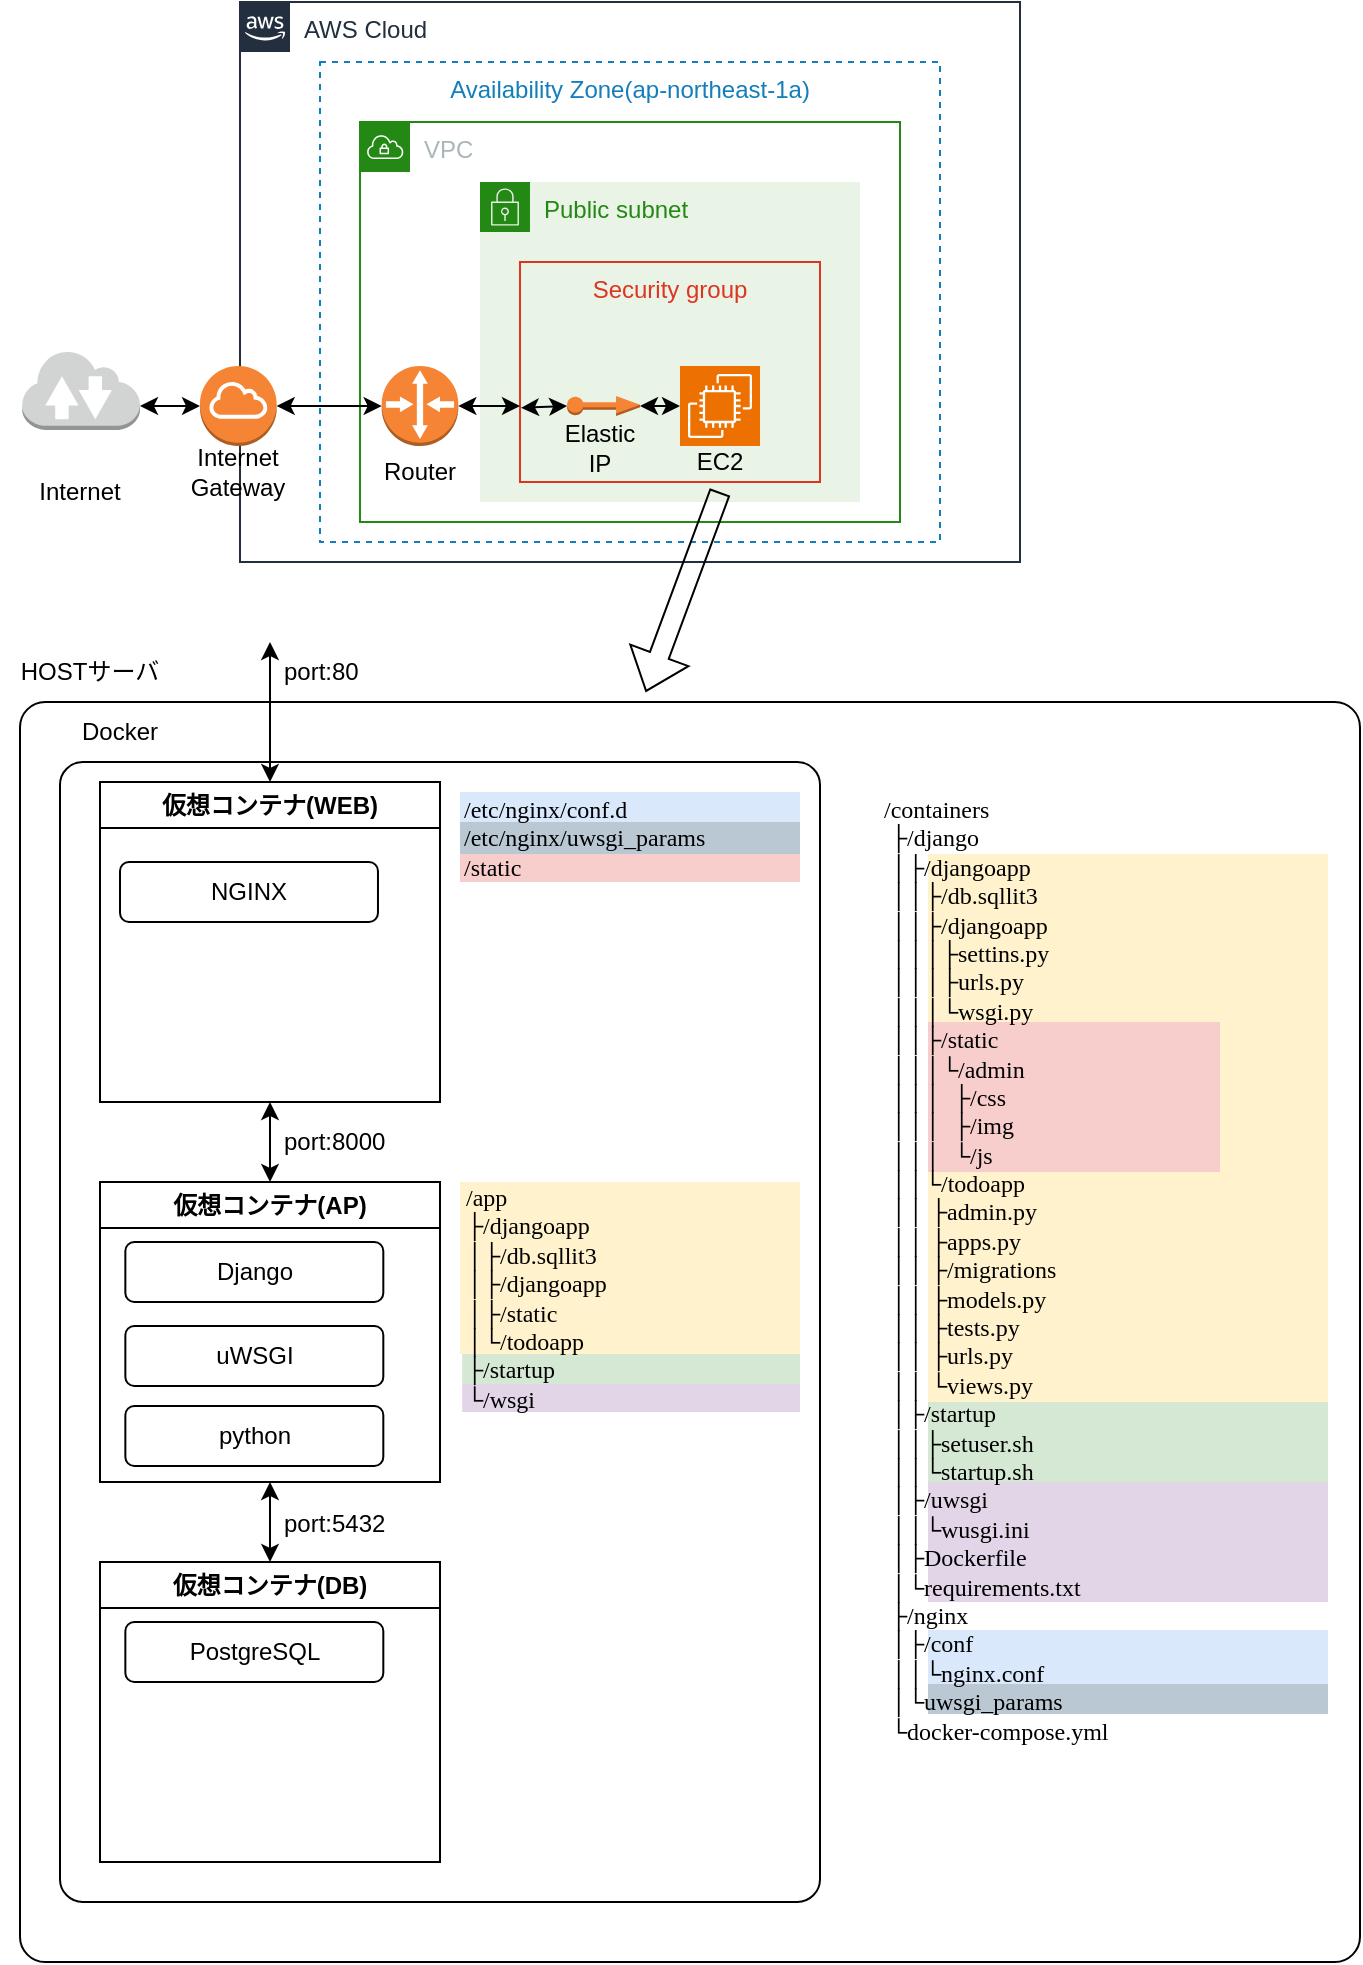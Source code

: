 <mxfile version="21.7.5" type="device">
  <diagram id="sJy378vkBmu3zpo50ejq" name="ページ1">
    <mxGraphModel dx="983" dy="549" grid="1" gridSize="10" guides="1" tooltips="1" connect="1" arrows="1" fold="1" page="1" pageScale="1" pageWidth="827" pageHeight="1169" math="0" shadow="0">
      <root>
        <mxCell id="0" />
        <mxCell id="1" parent="0" />
        <mxCell id="R3VTfGZtO-Mdu-Q72Ekt-29" value="" style="rounded=1;whiteSpace=wrap;html=1;arcSize=2;" vertex="1" parent="1">
          <mxGeometry x="90" y="410" width="670" height="630" as="geometry" />
        </mxCell>
        <mxCell id="R3VTfGZtO-Mdu-Q72Ekt-27" value="" style="rounded=1;whiteSpace=wrap;html=1;arcSize=3;" vertex="1" parent="1">
          <mxGeometry x="110" y="440" width="380" height="570" as="geometry" />
        </mxCell>
        <mxCell id="R3VTfGZtO-Mdu-Q72Ekt-100" value="" style="rounded=0;whiteSpace=wrap;html=1;labelBackgroundColor=#CCE5FF;noLabel=1;fillColor=#f8cecc;strokeColor=none;" vertex="1" parent="1">
          <mxGeometry x="310" y="486" width="170" height="14" as="geometry" />
        </mxCell>
        <mxCell id="R3VTfGZtO-Mdu-Q72Ekt-96" value="" style="rounded=0;whiteSpace=wrap;html=1;labelBackgroundColor=#CCE5FF;noLabel=1;fillColor=#dae8fc;strokeColor=none;" vertex="1" parent="1">
          <mxGeometry x="310" y="455" width="170" height="15" as="geometry" />
        </mxCell>
        <mxCell id="R3VTfGZtO-Mdu-Q72Ekt-97" value="" style="rounded=0;whiteSpace=wrap;html=1;labelBackgroundColor=#CCE5FF;noLabel=1;fillColor=#bac8d3;strokeColor=none;" vertex="1" parent="1">
          <mxGeometry x="310" y="470" width="170" height="16" as="geometry" />
        </mxCell>
        <mxCell id="R3VTfGZtO-Mdu-Q72Ekt-95" value="" style="rounded=0;whiteSpace=wrap;html=1;labelBackgroundColor=#CCE5FF;noLabel=1;fillColor=#bac8d3;strokeColor=none;" vertex="1" parent="1">
          <mxGeometry x="544" y="900" width="200" height="16" as="geometry" />
        </mxCell>
        <mxCell id="R3VTfGZtO-Mdu-Q72Ekt-85" value="" style="rounded=0;whiteSpace=wrap;html=1;labelBackgroundColor=#CCE5FF;noLabel=1;fillColor=#fff2cc;strokeColor=none;" vertex="1" parent="1">
          <mxGeometry x="544" y="486" width="200" height="274" as="geometry" />
        </mxCell>
        <mxCell id="R3VTfGZtO-Mdu-Q72Ekt-86" value="" style="rounded=0;whiteSpace=wrap;html=1;labelBackgroundColor=#CCE5FF;noLabel=1;fillColor=#dae8fc;strokeColor=none;" vertex="1" parent="1">
          <mxGeometry x="544" y="874" width="200" height="27" as="geometry" />
        </mxCell>
        <mxCell id="R3VTfGZtO-Mdu-Q72Ekt-87" value="" style="rounded=0;whiteSpace=wrap;html=1;labelBackgroundColor=#CCE5FF;noLabel=1;fillColor=#d5e8d4;strokeColor=none;" vertex="1" parent="1">
          <mxGeometry x="544" y="760" width="200" height="40" as="geometry" />
        </mxCell>
        <mxCell id="R3VTfGZtO-Mdu-Q72Ekt-88" value="" style="rounded=0;whiteSpace=wrap;html=1;labelBackgroundColor=#CCE5FF;noLabel=1;fillColor=#e1d5e7;strokeColor=none;" vertex="1" parent="1">
          <mxGeometry x="544" y="800" width="200" height="60" as="geometry" />
        </mxCell>
        <mxCell id="R3VTfGZtO-Mdu-Q72Ekt-89" value="" style="rounded=0;whiteSpace=wrap;html=1;labelBackgroundColor=#CCE5FF;noLabel=1;fillColor=#f8cecc;strokeColor=none;" vertex="1" parent="1">
          <mxGeometry x="544" y="570" width="146" height="75" as="geometry" />
        </mxCell>
        <mxCell id="R3VTfGZtO-Mdu-Q72Ekt-1" value="AWS Cloud" style="points=[[0,0],[0.25,0],[0.5,0],[0.75,0],[1,0],[1,0.25],[1,0.5],[1,0.75],[1,1],[0.75,1],[0.5,1],[0.25,1],[0,1],[0,0.75],[0,0.5],[0,0.25]];outlineConnect=0;gradientColor=none;html=1;whiteSpace=wrap;fontSize=12;fontStyle=0;container=1;pointerEvents=0;collapsible=0;recursiveResize=0;shape=mxgraph.aws4.group;grIcon=mxgraph.aws4.group_aws_cloud_alt;strokeColor=#232F3E;fillColor=none;verticalAlign=top;align=left;spacingLeft=30;fontColor=#232F3E;dashed=0;" vertex="1" parent="1">
          <mxGeometry x="200" y="60" width="390" height="280" as="geometry" />
        </mxCell>
        <mxCell id="R3VTfGZtO-Mdu-Q72Ekt-6" value="Availability Zone(ap-northeast-1a)" style="fillColor=none;strokeColor=#147EBA;dashed=1;verticalAlign=top;fontStyle=0;fontColor=#147EBA;whiteSpace=wrap;html=1;" vertex="1" parent="R3VTfGZtO-Mdu-Q72Ekt-1">
          <mxGeometry x="40" y="30" width="310" height="240" as="geometry" />
        </mxCell>
        <mxCell id="R3VTfGZtO-Mdu-Q72Ekt-2" value="VPC" style="points=[[0,0],[0.25,0],[0.5,0],[0.75,0],[1,0],[1,0.25],[1,0.5],[1,0.75],[1,1],[0.75,1],[0.5,1],[0.25,1],[0,1],[0,0.75],[0,0.5],[0,0.25]];outlineConnect=0;gradientColor=none;html=1;whiteSpace=wrap;fontSize=12;fontStyle=0;container=1;pointerEvents=0;collapsible=0;recursiveResize=0;shape=mxgraph.aws4.group;grIcon=mxgraph.aws4.group_vpc;strokeColor=#248814;fillColor=none;verticalAlign=top;align=left;spacingLeft=30;fontColor=#AAB7B8;dashed=0;" vertex="1" parent="R3VTfGZtO-Mdu-Q72Ekt-1">
          <mxGeometry x="60" y="60" width="270" height="200" as="geometry" />
        </mxCell>
        <mxCell id="R3VTfGZtO-Mdu-Q72Ekt-4" value="Public subnet" style="points=[[0,0],[0.25,0],[0.5,0],[0.75,0],[1,0],[1,0.25],[1,0.5],[1,0.75],[1,1],[0.75,1],[0.5,1],[0.25,1],[0,1],[0,0.75],[0,0.5],[0,0.25]];outlineConnect=0;gradientColor=none;html=1;whiteSpace=wrap;fontSize=12;fontStyle=0;container=1;pointerEvents=0;collapsible=0;recursiveResize=0;shape=mxgraph.aws4.group;grIcon=mxgraph.aws4.group_security_group;grStroke=0;strokeColor=#248814;fillColor=#E9F3E6;verticalAlign=top;align=left;spacingLeft=30;fontColor=#248814;dashed=0;" vertex="1" parent="R3VTfGZtO-Mdu-Q72Ekt-1">
          <mxGeometry x="120" y="90" width="190" height="160" as="geometry" />
        </mxCell>
        <mxCell id="R3VTfGZtO-Mdu-Q72Ekt-16" value="Security group" style="fillColor=none;strokeColor=#DD3522;verticalAlign=top;fontStyle=0;fontColor=#DD3522;whiteSpace=wrap;html=1;" vertex="1" parent="R3VTfGZtO-Mdu-Q72Ekt-4">
          <mxGeometry x="20" y="40" width="150" height="110" as="geometry" />
        </mxCell>
        <mxCell id="R3VTfGZtO-Mdu-Q72Ekt-17" value="" style="outlineConnect=0;dashed=0;verticalLabelPosition=bottom;verticalAlign=top;align=center;html=1;shape=mxgraph.aws3.elastic_ip;fillColor=#F58534;gradientColor=none;" vertex="1" parent="R3VTfGZtO-Mdu-Q72Ekt-4">
          <mxGeometry x="43.57" y="107" width="36.43" height="10" as="geometry" />
        </mxCell>
        <mxCell id="R3VTfGZtO-Mdu-Q72Ekt-36" value="" style="sketch=0;points=[[0,0,0],[0.25,0,0],[0.5,0,0],[0.75,0,0],[1,0,0],[0,1,0],[0.25,1,0],[0.5,1,0],[0.75,1,0],[1,1,0],[0,0.25,0],[0,0.5,0],[0,0.75,0],[1,0.25,0],[1,0.5,0],[1,0.75,0]];outlineConnect=0;fontColor=#232F3E;fillColor=#ED7100;strokeColor=#ffffff;dashed=0;verticalLabelPosition=bottom;verticalAlign=top;align=center;html=1;fontSize=12;fontStyle=0;aspect=fixed;shape=mxgraph.aws4.resourceIcon;resIcon=mxgraph.aws4.ec2;" vertex="1" parent="R3VTfGZtO-Mdu-Q72Ekt-4">
          <mxGeometry x="100" y="92" width="40" height="40" as="geometry" />
        </mxCell>
        <mxCell id="R3VTfGZtO-Mdu-Q72Ekt-37" value="EC2" style="text;html=1;strokeColor=none;fillColor=none;align=center;verticalAlign=middle;whiteSpace=wrap;rounded=0;" vertex="1" parent="R3VTfGZtO-Mdu-Q72Ekt-4">
          <mxGeometry x="90" y="125" width="60" height="30" as="geometry" />
        </mxCell>
        <mxCell id="R3VTfGZtO-Mdu-Q72Ekt-38" value="Elastic&lt;br&gt;IP" style="text;html=1;strokeColor=none;fillColor=none;align=center;verticalAlign=middle;whiteSpace=wrap;rounded=0;" vertex="1" parent="R3VTfGZtO-Mdu-Q72Ekt-4">
          <mxGeometry x="30" y="118" width="60" height="30" as="geometry" />
        </mxCell>
        <mxCell id="R3VTfGZtO-Mdu-Q72Ekt-46" value="" style="endArrow=classic;startArrow=classic;html=1;rounded=0;entryX=0;entryY=0.5;entryDx=0;entryDy=0;entryPerimeter=0;exitX=0.003;exitY=0.663;exitDx=0;exitDy=0;exitPerimeter=0;" edge="1" parent="R3VTfGZtO-Mdu-Q72Ekt-4" source="R3VTfGZtO-Mdu-Q72Ekt-16" target="R3VTfGZtO-Mdu-Q72Ekt-17">
          <mxGeometry width="50" height="50" relative="1" as="geometry">
            <mxPoint x="100" y="130" as="sourcePoint" />
            <mxPoint x="150" y="80" as="targetPoint" />
          </mxGeometry>
        </mxCell>
        <mxCell id="R3VTfGZtO-Mdu-Q72Ekt-47" value="" style="endArrow=classic;startArrow=classic;html=1;rounded=0;entryX=0;entryY=0.5;entryDx=0;entryDy=0;entryPerimeter=0;exitX=1;exitY=0.5;exitDx=0;exitDy=0;exitPerimeter=0;" edge="1" parent="R3VTfGZtO-Mdu-Q72Ekt-4" source="R3VTfGZtO-Mdu-Q72Ekt-17" target="R3VTfGZtO-Mdu-Q72Ekt-36">
          <mxGeometry width="50" height="50" relative="1" as="geometry">
            <mxPoint x="100" y="130" as="sourcePoint" />
            <mxPoint x="150" y="80" as="targetPoint" />
          </mxGeometry>
        </mxCell>
        <mxCell id="R3VTfGZtO-Mdu-Q72Ekt-39" value="Router" style="text;html=1;strokeColor=none;fillColor=none;align=center;verticalAlign=middle;whiteSpace=wrap;rounded=0;" vertex="1" parent="R3VTfGZtO-Mdu-Q72Ekt-1">
          <mxGeometry x="60" y="220" width="60" height="30" as="geometry" />
        </mxCell>
        <mxCell id="R3VTfGZtO-Mdu-Q72Ekt-40" value="Internet&lt;br&gt;Gateway" style="text;html=1;strokeColor=none;fillColor=none;align=center;verticalAlign=middle;whiteSpace=wrap;rounded=0;" vertex="1" parent="R3VTfGZtO-Mdu-Q72Ekt-1">
          <mxGeometry x="-30.83" y="220" width="60" height="30" as="geometry" />
        </mxCell>
        <mxCell id="R3VTfGZtO-Mdu-Q72Ekt-8" value="" style="outlineConnect=0;dashed=0;verticalLabelPosition=bottom;verticalAlign=top;align=center;html=1;shape=mxgraph.aws3.internet_gateway;fillColor=#F58534;gradientColor=none;" vertex="1" parent="R3VTfGZtO-Mdu-Q72Ekt-1">
          <mxGeometry x="-20" y="182" width="38.34" height="40" as="geometry" />
        </mxCell>
        <mxCell id="R3VTfGZtO-Mdu-Q72Ekt-9" value="" style="outlineConnect=0;dashed=0;verticalLabelPosition=bottom;verticalAlign=top;align=center;html=1;shape=mxgraph.aws3.internet_2;fillColor=#D2D3D3;gradientColor=none;" vertex="1" parent="1">
          <mxGeometry x="91.11" y="234" width="58.89" height="40" as="geometry" />
        </mxCell>
        <mxCell id="R3VTfGZtO-Mdu-Q72Ekt-18" value="仮想コンテナ(WEB)" style="swimlane;whiteSpace=wrap;html=1;" vertex="1" parent="1">
          <mxGeometry x="130" y="450" width="170" height="160" as="geometry" />
        </mxCell>
        <mxCell id="R3VTfGZtO-Mdu-Q72Ekt-22" value="Django" style="rounded=1;whiteSpace=wrap;html=1;" vertex="1" parent="R3VTfGZtO-Mdu-Q72Ekt-18">
          <mxGeometry x="12.676" y="230" width="128.984" height="30" as="geometry" />
        </mxCell>
        <mxCell id="R3VTfGZtO-Mdu-Q72Ekt-21" value="NGINX" style="rounded=1;whiteSpace=wrap;html=1;" vertex="1" parent="R3VTfGZtO-Mdu-Q72Ekt-18">
          <mxGeometry x="10.0" y="40" width="128.984" height="30" as="geometry" />
        </mxCell>
        <mxCell id="R3VTfGZtO-Mdu-Q72Ekt-23" value="uWSGI" style="rounded=1;whiteSpace=wrap;html=1;" vertex="1" parent="R3VTfGZtO-Mdu-Q72Ekt-18">
          <mxGeometry x="12.676" y="272" width="128.984" height="30" as="geometry" />
        </mxCell>
        <mxCell id="R3VTfGZtO-Mdu-Q72Ekt-24" value="python" style="rounded=1;whiteSpace=wrap;html=1;" vertex="1" parent="R3VTfGZtO-Mdu-Q72Ekt-18">
          <mxGeometry x="12.676" y="312" width="128.984" height="30" as="geometry" />
        </mxCell>
        <mxCell id="R3VTfGZtO-Mdu-Q72Ekt-25" value="PostgreSQL" style="rounded=1;whiteSpace=wrap;html=1;" vertex="1" parent="R3VTfGZtO-Mdu-Q72Ekt-18">
          <mxGeometry x="12.676" y="420" width="128.984" height="30" as="geometry" />
        </mxCell>
        <mxCell id="R3VTfGZtO-Mdu-Q72Ekt-19" value="仮想コンテナ(AP)" style="swimlane;whiteSpace=wrap;html=1;" vertex="1" parent="1">
          <mxGeometry x="130" y="650" width="170" height="150" as="geometry" />
        </mxCell>
        <mxCell id="R3VTfGZtO-Mdu-Q72Ekt-20" value="仮想コンテナ(DB)" style="swimlane;whiteSpace=wrap;html=1;" vertex="1" parent="1">
          <mxGeometry x="130" y="840" width="170" height="150" as="geometry" />
        </mxCell>
        <mxCell id="R3VTfGZtO-Mdu-Q72Ekt-28" value="Docker" style="text;html=1;strokeColor=none;fillColor=none;align=center;verticalAlign=middle;whiteSpace=wrap;rounded=0;" vertex="1" parent="1">
          <mxGeometry x="110" y="410" width="60" height="30" as="geometry" />
        </mxCell>
        <mxCell id="R3VTfGZtO-Mdu-Q72Ekt-30" value="HOSTサーバ" style="text;html=1;strokeColor=none;fillColor=none;align=center;verticalAlign=middle;whiteSpace=wrap;rounded=0;" vertex="1" parent="1">
          <mxGeometry x="80" y="380" width="90" height="30" as="geometry" />
        </mxCell>
        <mxCell id="R3VTfGZtO-Mdu-Q72Ekt-41" value="Internet" style="text;html=1;strokeColor=none;fillColor=none;align=center;verticalAlign=middle;whiteSpace=wrap;rounded=0;" vertex="1" parent="1">
          <mxGeometry x="90" y="290" width="60" height="30" as="geometry" />
        </mxCell>
        <mxCell id="R3VTfGZtO-Mdu-Q72Ekt-42" value="" style="endArrow=classic;startArrow=classic;html=1;rounded=0;exitX=1;exitY=0.5;exitDx=0;exitDy=0;exitPerimeter=0;" edge="1" parent="1" source="R3VTfGZtO-Mdu-Q72Ekt-10">
          <mxGeometry width="50" height="50" relative="1" as="geometry">
            <mxPoint x="420" y="280" as="sourcePoint" />
            <mxPoint x="340" y="262" as="targetPoint" />
          </mxGeometry>
        </mxCell>
        <mxCell id="R3VTfGZtO-Mdu-Q72Ekt-10" value="" style="outlineConnect=0;dashed=0;verticalLabelPosition=bottom;verticalAlign=top;align=center;html=1;shape=mxgraph.aws3.router;fillColor=#F58534;gradientColor=none;" vertex="1" parent="1">
          <mxGeometry x="270.83" y="242" width="38.33" height="40" as="geometry" />
        </mxCell>
        <mxCell id="R3VTfGZtO-Mdu-Q72Ekt-48" value="" style="endArrow=classic;startArrow=classic;html=1;rounded=0;entryX=1;entryY=0.5;entryDx=0;entryDy=0;entryPerimeter=0;exitX=0;exitY=0.5;exitDx=0;exitDy=0;exitPerimeter=0;" edge="1" parent="1" source="R3VTfGZtO-Mdu-Q72Ekt-10" target="R3VTfGZtO-Mdu-Q72Ekt-8">
          <mxGeometry width="50" height="50" relative="1" as="geometry">
            <mxPoint x="420" y="280" as="sourcePoint" />
            <mxPoint x="470" y="230" as="targetPoint" />
          </mxGeometry>
        </mxCell>
        <mxCell id="R3VTfGZtO-Mdu-Q72Ekt-49" value="" style="endArrow=classic;startArrow=classic;html=1;rounded=0;exitX=1;exitY=0.7;exitDx=0;exitDy=0;exitPerimeter=0;entryX=0;entryY=0.5;entryDx=0;entryDy=0;entryPerimeter=0;" edge="1" parent="1" source="R3VTfGZtO-Mdu-Q72Ekt-9" target="R3VTfGZtO-Mdu-Q72Ekt-8">
          <mxGeometry width="50" height="50" relative="1" as="geometry">
            <mxPoint x="420" y="280" as="sourcePoint" />
            <mxPoint x="470" y="230" as="targetPoint" />
          </mxGeometry>
        </mxCell>
        <mxCell id="R3VTfGZtO-Mdu-Q72Ekt-50" value="" style="shape=flexArrow;endArrow=classic;html=1;rounded=0;exitX=0.5;exitY=1;exitDx=0;exitDy=0;entryX=0.467;entryY=-0.008;entryDx=0;entryDy=0;entryPerimeter=0;" edge="1" parent="1" source="R3VTfGZtO-Mdu-Q72Ekt-37" target="R3VTfGZtO-Mdu-Q72Ekt-29">
          <mxGeometry width="50" height="50" relative="1" as="geometry">
            <mxPoint x="330" y="430" as="sourcePoint" />
            <mxPoint x="380" y="380" as="targetPoint" />
          </mxGeometry>
        </mxCell>
        <mxCell id="R3VTfGZtO-Mdu-Q72Ekt-78" value="&lt;div&gt;/containers&lt;/div&gt;&lt;div&gt;&amp;nbsp;├/django&lt;/div&gt;&amp;nbsp;│├/djangoapp&lt;br&gt;&amp;nbsp;││├/db.sqllit3&lt;br&gt;&amp;nbsp;││├/djangoapp&lt;br style=&quot;border-color: var(--border-color);&quot;&gt;&amp;nbsp;│││├settins.py&lt;br style=&quot;border-color: var(--border-color);&quot;&gt;&amp;nbsp;│││├urls.py&lt;br style=&quot;border-color: var(--border-color);&quot;&gt;&amp;nbsp;│││└wsgi.py&lt;br&gt;&amp;nbsp;││├/static&lt;br&gt;&amp;nbsp;│││└/admin&lt;br style=&quot;border-color: var(--border-color);&quot;&gt;&amp;nbsp;│││&amp;nbsp; ├/css&lt;br style=&quot;border-color: var(--border-color);&quot;&gt;&amp;nbsp;│││&amp;nbsp; ├/img&lt;br style=&quot;border-color: var(--border-color);&quot;&gt;&amp;nbsp;│││&amp;nbsp; └/js&lt;br&gt;&amp;nbsp;││└/todoapp&lt;br&gt;&amp;nbsp;││ ├admin.py&lt;br&gt;&amp;nbsp;││ ├apps.py&lt;br&gt;&amp;nbsp;││ ├/migrations&lt;br&gt;&amp;nbsp;││ ├models.py&lt;br&gt;&amp;nbsp;││ ├tests.py&lt;br style=&quot;border-color: var(--border-color);&quot;&gt;&amp;nbsp;││ ├urls.py&lt;br style=&quot;border-color: var(--border-color);&quot;&gt;&amp;nbsp;││ └views.py&lt;br&gt;&lt;div&gt;&amp;nbsp;│├/startup&lt;/div&gt;&lt;div&gt;&amp;nbsp;││├setuser.sh&lt;/div&gt;&lt;div&gt;&amp;nbsp;││└startup.sh&lt;/div&gt;&lt;div&gt;&amp;nbsp;│├/uwsgi&lt;/div&gt;&lt;div&gt;&amp;nbsp;││└wusgi.ini&lt;/div&gt;&lt;div&gt;&amp;nbsp;│├Dockerfile&lt;/div&gt;&lt;div&gt;&amp;nbsp;│└requirements.txt&lt;/div&gt;&lt;div&gt;&amp;nbsp;├/nginx&lt;/div&gt;&lt;div&gt;&amp;nbsp;│├/conf&lt;/div&gt;&lt;div&gt;&amp;nbsp;││└nginx.conf&lt;/div&gt;&lt;div&gt;&lt;span style=&quot;background-color: initial;&quot;&gt;&amp;nbsp;│└uwsgi_params&lt;/span&gt;&lt;/div&gt;&lt;div&gt;&amp;nbsp;└docker-compose.yml&lt;/div&gt;" style="text;html=1;strokeColor=none;fillColor=none;align=left;verticalAlign=top;whiteSpace=wrap;rounded=0;fontFamily=Lucida Console;" vertex="1" parent="1">
          <mxGeometry x="520" y="450" width="200" height="560" as="geometry" />
        </mxCell>
        <mxCell id="R3VTfGZtO-Mdu-Q72Ekt-79" value="" style="endArrow=classic;startArrow=classic;html=1;rounded=0;entryX=0.5;entryY=1;entryDx=0;entryDy=0;exitX=0.5;exitY=0;exitDx=0;exitDy=0;" edge="1" parent="1" source="R3VTfGZtO-Mdu-Q72Ekt-19" target="R3VTfGZtO-Mdu-Q72Ekt-18">
          <mxGeometry width="50" height="50" relative="1" as="geometry">
            <mxPoint x="420" y="710" as="sourcePoint" />
            <mxPoint x="470" y="660" as="targetPoint" />
          </mxGeometry>
        </mxCell>
        <mxCell id="R3VTfGZtO-Mdu-Q72Ekt-80" value="" style="endArrow=classic;startArrow=classic;html=1;rounded=0;entryX=0.5;entryY=1;entryDx=0;entryDy=0;exitX=0.5;exitY=0;exitDx=0;exitDy=0;" edge="1" parent="1" source="R3VTfGZtO-Mdu-Q72Ekt-20" target="R3VTfGZtO-Mdu-Q72Ekt-19">
          <mxGeometry width="50" height="50" relative="1" as="geometry">
            <mxPoint x="420" y="710" as="sourcePoint" />
            <mxPoint x="470" y="660" as="targetPoint" />
          </mxGeometry>
        </mxCell>
        <mxCell id="R3VTfGZtO-Mdu-Q72Ekt-81" value="" style="endArrow=classic;startArrow=classic;html=1;rounded=0;exitX=0.5;exitY=0;exitDx=0;exitDy=0;" edge="1" parent="1" source="R3VTfGZtO-Mdu-Q72Ekt-18">
          <mxGeometry width="50" height="50" relative="1" as="geometry">
            <mxPoint x="420" y="620" as="sourcePoint" />
            <mxPoint x="215" y="380" as="targetPoint" />
          </mxGeometry>
        </mxCell>
        <mxCell id="R3VTfGZtO-Mdu-Q72Ekt-82" value="port:80" style="text;html=1;strokeColor=none;fillColor=none;align=left;verticalAlign=middle;whiteSpace=wrap;rounded=0;" vertex="1" parent="1">
          <mxGeometry x="220" y="380" width="60" height="30" as="geometry" />
        </mxCell>
        <mxCell id="R3VTfGZtO-Mdu-Q72Ekt-83" value="port:8000" style="text;html=1;strokeColor=none;fillColor=none;align=left;verticalAlign=middle;whiteSpace=wrap;rounded=0;" vertex="1" parent="1">
          <mxGeometry x="220" y="615" width="60" height="30" as="geometry" />
        </mxCell>
        <mxCell id="R3VTfGZtO-Mdu-Q72Ekt-84" value="port:5432" style="text;html=1;strokeColor=none;fillColor=none;align=left;verticalAlign=middle;whiteSpace=wrap;rounded=0;" vertex="1" parent="1">
          <mxGeometry x="220" y="806" width="60" height="30" as="geometry" />
        </mxCell>
        <mxCell id="R3VTfGZtO-Mdu-Q72Ekt-90" value="&lt;div&gt;&lt;span style=&quot;background-color: initial;&quot;&gt;/etc/nginx/conf.d&lt;/span&gt;&lt;br&gt;&lt;/div&gt;&lt;div&gt;/etc/nginx/uwsgi_params&lt;/div&gt;&lt;div&gt;/static&lt;/div&gt;" style="text;html=1;strokeColor=none;fillColor=none;align=left;verticalAlign=top;whiteSpace=wrap;rounded=0;fontFamily=Lucida Console;" vertex="1" parent="1">
          <mxGeometry x="310" y="450" width="180" height="110" as="geometry" />
        </mxCell>
        <mxCell id="R3VTfGZtO-Mdu-Q72Ekt-98" value="" style="group" vertex="1" connectable="0" parent="1">
          <mxGeometry x="310" y="650" width="170" height="115" as="geometry" />
        </mxCell>
        <mxCell id="R3VTfGZtO-Mdu-Q72Ekt-91" value="" style="rounded=0;whiteSpace=wrap;html=1;labelBackgroundColor=#CCE5FF;noLabel=1;fillColor=#d5e8d4;strokeColor=none;" vertex="1" parent="R3VTfGZtO-Mdu-Q72Ekt-98">
          <mxGeometry x="1.091" y="86" width="168.909" height="15" as="geometry" />
        </mxCell>
        <mxCell id="R3VTfGZtO-Mdu-Q72Ekt-92" value="" style="rounded=0;whiteSpace=wrap;html=1;labelBackgroundColor=#CCE5FF;noLabel=1;fillColor=#e1d5e7;strokeColor=none;" vertex="1" parent="R3VTfGZtO-Mdu-Q72Ekt-98">
          <mxGeometry x="1.091" y="101" width="168.909" height="14" as="geometry" />
        </mxCell>
        <mxCell id="R3VTfGZtO-Mdu-Q72Ekt-93" value="" style="rounded=0;whiteSpace=wrap;html=1;labelBackgroundColor=#CCE5FF;noLabel=1;fillColor=#fff2cc;strokeColor=none;" vertex="1" parent="R3VTfGZtO-Mdu-Q72Ekt-98">
          <mxGeometry width="170.0" height="86" as="geometry" />
        </mxCell>
        <mxCell id="R3VTfGZtO-Mdu-Q72Ekt-94" value="&lt;div&gt;&lt;span style=&quot;background-color: initial;&quot;&gt;/app&lt;/span&gt;&lt;br&gt;&lt;/div&gt;├/djangoapp&lt;br&gt;│├/db.sqllit3&lt;br&gt;│├/djangoapp&lt;br style=&quot;border-color: var(--border-color);&quot;&gt;│├/static&lt;br&gt;│└/todoapp&lt;br&gt;&lt;span style=&quot;background-color: initial;&quot;&gt;├/startup&lt;/span&gt;&lt;br&gt;└&lt;span style=&quot;background-color: initial;&quot;&gt;/wsgi&lt;/span&gt;&lt;br&gt;&lt;div&gt;&lt;br&gt;&lt;/div&gt;" style="text;html=1;strokeColor=none;fillColor=none;align=left;verticalAlign=top;whiteSpace=wrap;rounded=0;fontFamily=Lucida Console;" vertex="1" parent="1">
          <mxGeometry x="310.84" y="644" width="130" height="140" as="geometry" />
        </mxCell>
      </root>
    </mxGraphModel>
  </diagram>
</mxfile>
